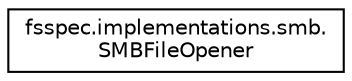 digraph "Graphical Class Hierarchy"
{
 // LATEX_PDF_SIZE
  edge [fontname="Helvetica",fontsize="10",labelfontname="Helvetica",labelfontsize="10"];
  node [fontname="Helvetica",fontsize="10",shape=record];
  rankdir="LR";
  Node0 [label="fsspec.implementations.smb.\lSMBFileOpener",height=0.2,width=0.4,color="black", fillcolor="white", style="filled",URL="$classfsspec_1_1implementations_1_1smb_1_1SMBFileOpener.html",tooltip=" "];
}
